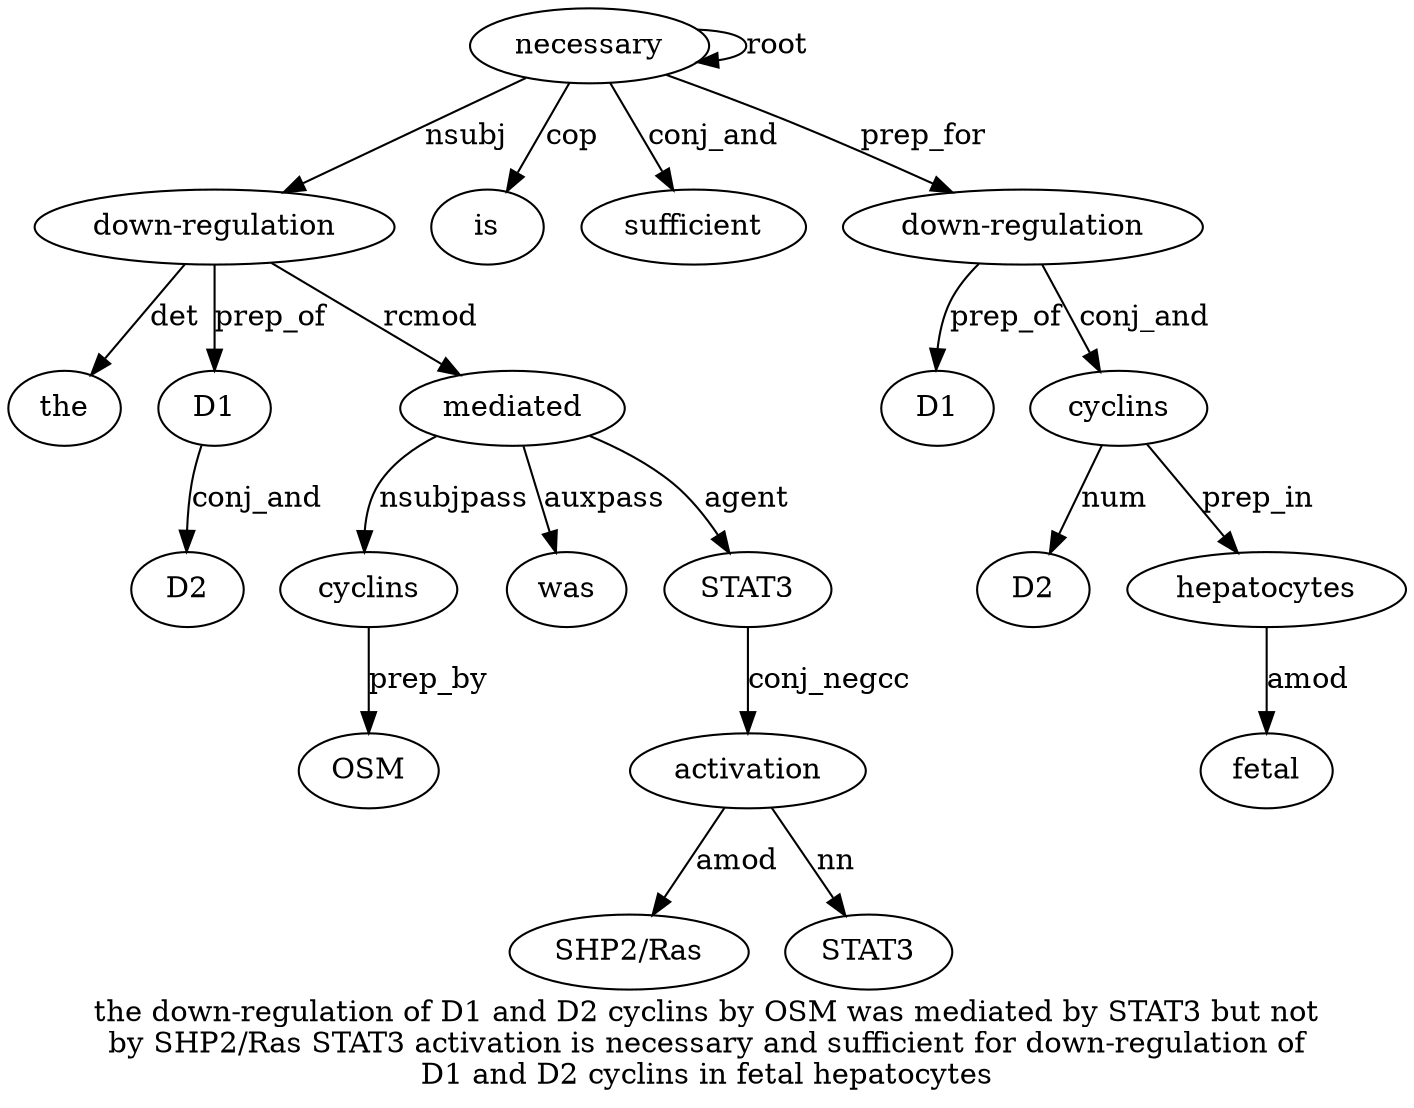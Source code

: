 digraph "the down-regulation of D1 and D2 cyclins by OSM was mediated by STAT3 but not by SHP2/Ras STAT3 activation is necessary and sufficient for down-regulation of D1 and D2 cyclins in fetal hepatocytes" {
label="the down-regulation of D1 and D2 cyclins by OSM was mediated by STAT3 but not
by SHP2/Ras STAT3 activation is necessary and sufficient for down-regulation of
D1 and D2 cyclins in fetal hepatocytes";
"down-regulation2" [style=filled, fillcolor=white, label="down-regulation"];
the1 [style=filled, fillcolor=white, label=the];
"down-regulation2" -> the1  [label=det];
necessary21 [style=filled, fillcolor=white, label=necessary];
necessary21 -> "down-regulation2"  [label=nsubj];
D14 [style=filled, fillcolor=white, label=D1];
"down-regulation2" -> D14  [label=prep_of];
D26 [style=filled, fillcolor=white, label=D2];
D14 -> D26  [label=conj_and];
mediated11 [style=filled, fillcolor=white, label=mediated];
cyclins7 [style=filled, fillcolor=white, label=cyclins];
mediated11 -> cyclins7  [label=nsubjpass];
OSM9 [style=filled, fillcolor=white, label=OSM];
cyclins7 -> OSM9  [label=prep_by];
was10 [style=filled, fillcolor=white, label=was];
mediated11 -> was10  [label=auxpass];
"down-regulation2" -> mediated11  [label=rcmod];
STAT31 [style=filled, fillcolor=white, label=STAT3];
mediated11 -> STAT31  [label=agent];
activation19 [style=filled, fillcolor=white, label=activation];
"SHP2/Ras17" [style=filled, fillcolor=white, label="SHP2/Ras"];
activation19 -> "SHP2/Ras17"  [label=amod];
STAT318 [style=filled, fillcolor=white, label=STAT3];
activation19 -> STAT318  [label=nn];
STAT31 -> activation19  [label=conj_negcc];
is20 [style=filled, fillcolor=white, label=is];
necessary21 -> is20  [label=cop];
necessary21 -> necessary21  [label=root];
sufficient23 [style=filled, fillcolor=white, label=sufficient];
necessary21 -> sufficient23  [label=conj_and];
"down-regulation25" [style=filled, fillcolor=white, label="down-regulation"];
necessary21 -> "down-regulation25"  [label=prep_for];
D127 [style=filled, fillcolor=white, label=D1];
"down-regulation25" -> D127  [label=prep_of];
cyclins30 [style=filled, fillcolor=white, label=cyclins];
D229 [style=filled, fillcolor=white, label=D2];
cyclins30 -> D229  [label=num];
"down-regulation25" -> cyclins30  [label=conj_and];
hepatocytes33 [style=filled, fillcolor=white, label=hepatocytes];
fetal32 [style=filled, fillcolor=white, label=fetal];
hepatocytes33 -> fetal32  [label=amod];
cyclins30 -> hepatocytes33  [label=prep_in];
}
